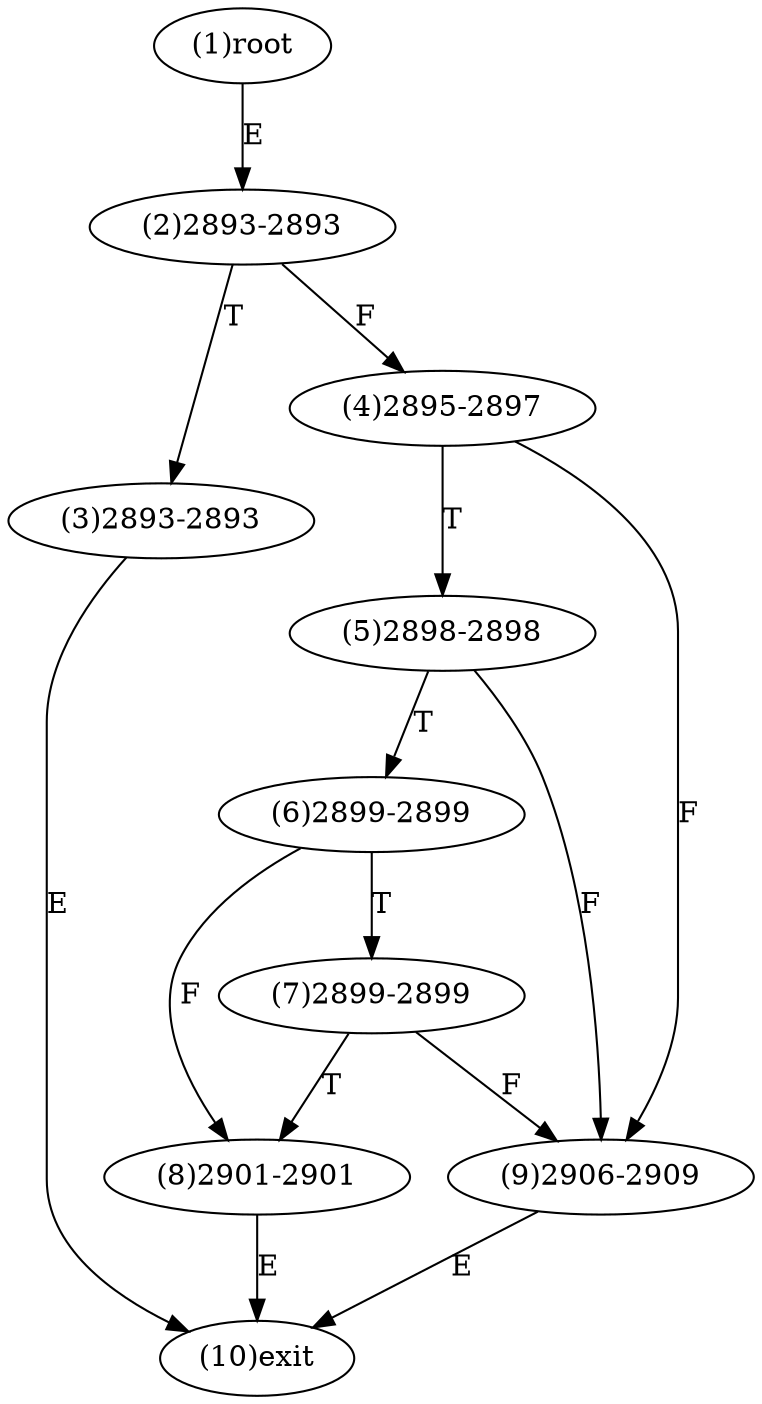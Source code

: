 digraph "" { 
1[ label="(1)root"];
2[ label="(2)2893-2893"];
3[ label="(3)2893-2893"];
4[ label="(4)2895-2897"];
5[ label="(5)2898-2898"];
6[ label="(6)2899-2899"];
7[ label="(7)2899-2899"];
8[ label="(8)2901-2901"];
9[ label="(9)2906-2909"];
10[ label="(10)exit"];
1->2[ label="E"];
2->4[ label="F"];
2->3[ label="T"];
3->10[ label="E"];
4->9[ label="F"];
4->5[ label="T"];
5->9[ label="F"];
5->6[ label="T"];
6->8[ label="F"];
6->7[ label="T"];
7->9[ label="F"];
7->8[ label="T"];
8->10[ label="E"];
9->10[ label="E"];
}